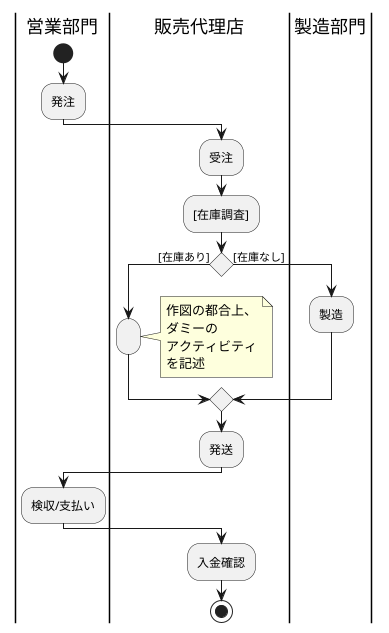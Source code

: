 @startuml 7-2
|営業部門|
start
:発注;
|販売代理店|
:受注;
:[在庫調査];
if () is ([在庫あり]) then
:;
note right : 作図の都合上、\nダミーの\nアクティビティ\nを記述
else ([在庫なし])
|製造部門|
:製造;
endif
|販売代理店|
:発送;
|営業部門|
:検収/支払い;
|販売代理店|
:入金確認;
stop
@enduml